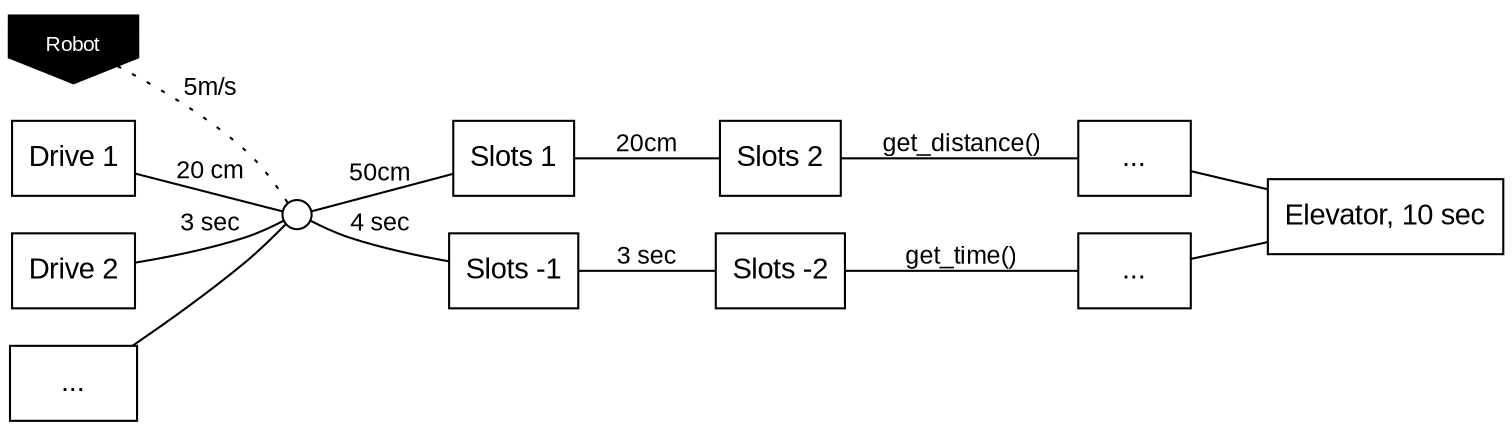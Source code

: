 graph G {
	node [fontname = "Arial"];
	edge [fontname = "Arial", fontsize = 12];

	graph[rankdir=LR]


	x1 [label="", shape=circle, width=0.2]
	x2 [label="Elevator, 10 sec", shape=rect, width=0.2]


	r [label="Robot", shape=invhouse, fontsize=10, style="filled", fontcolor="white", fillcolor="black", width=0.5]
	r -- x1[label="5m/s", style=dotted]

	d1 [label="Drive 1", shape=rect]
	d2 [label="Drive 2", shape=rect]
	d3 [label="...", shape=rect, width=0.85]

	d1 -- x1 [label="20 cm"]
	d2 -- x1 [label="3 sec"]
	d3 -- x1 




	c1 [label="Slots 1", shape=rect]
	c2 [label="Slots 2", shape=rect]
	c3 [label="...", shape=rect]
	x1 -- c1 [label="50cm"]
	c1 -- c2 [label="20cm"]
	c2 -- c3 [label="get_distance()"]



	c11 [label="Slots -1", shape=rect]
	c22 [label="Slots -2", shape=rect]
	c33 [label="...", shape=rect]
	x1 -- c11 [label="4 sec"]
	c11 -- c22 [label="3 sec"]
	c22 -- c33 [label="get_time()"]



	c3 -- x2
	c33 -- x2





	
}

